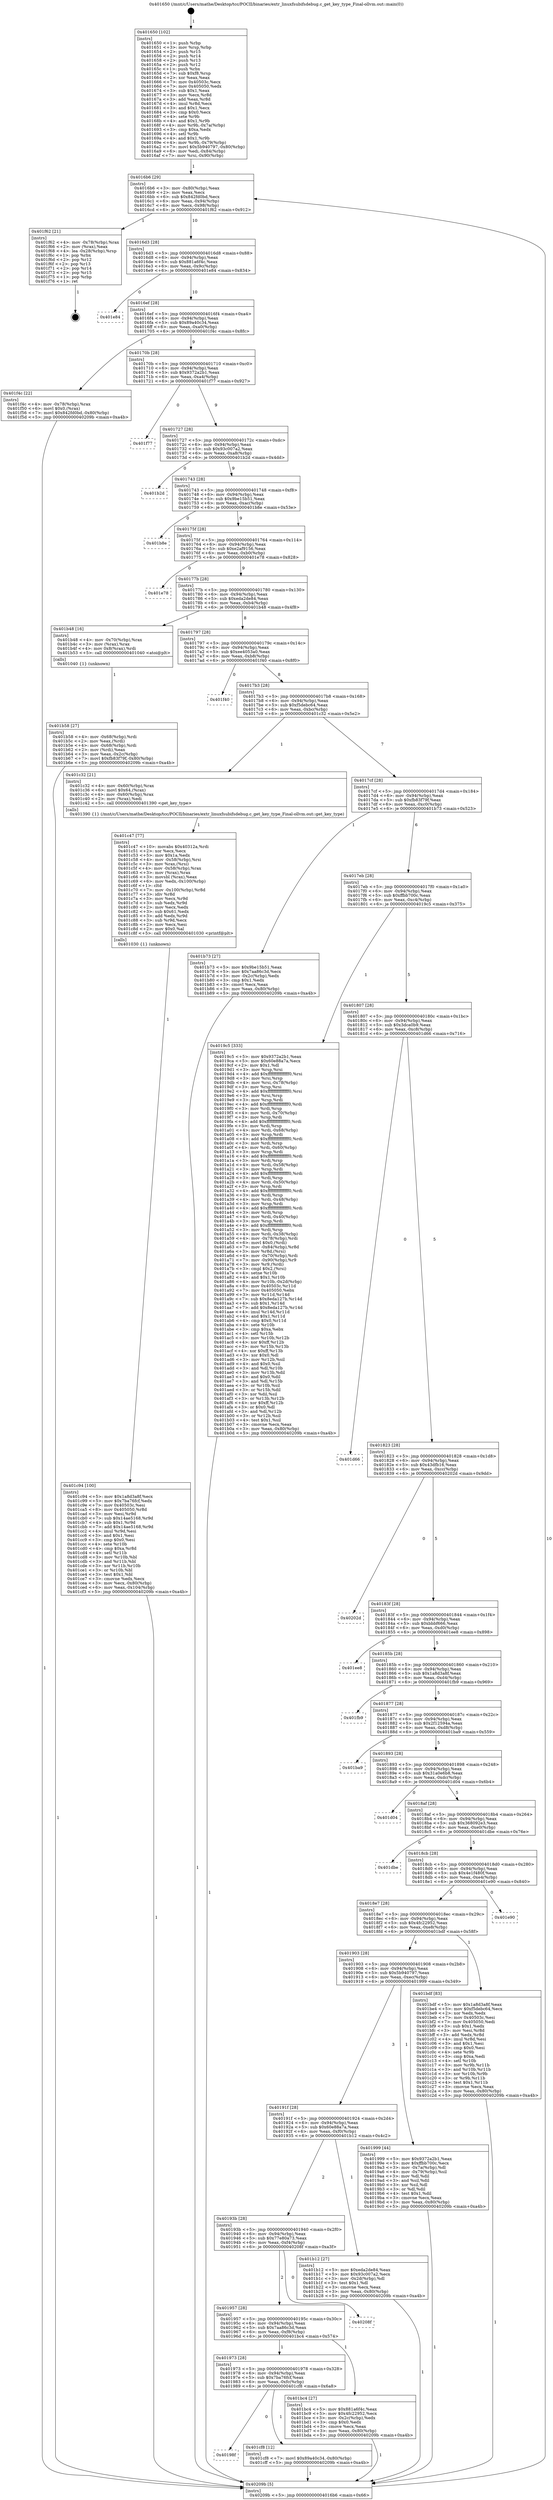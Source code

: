 digraph "0x401650" {
  label = "0x401650 (/mnt/c/Users/mathe/Desktop/tcc/POCII/binaries/extr_linuxfsubifsdebug.c_get_key_type_Final-ollvm.out::main(0))"
  labelloc = "t"
  node[shape=record]

  Entry [label="",width=0.3,height=0.3,shape=circle,fillcolor=black,style=filled]
  "0x4016b6" [label="{
     0x4016b6 [29]\l
     | [instrs]\l
     &nbsp;&nbsp;0x4016b6 \<+3\>: mov -0x80(%rbp),%eax\l
     &nbsp;&nbsp;0x4016b9 \<+2\>: mov %eax,%ecx\l
     &nbsp;&nbsp;0x4016bb \<+6\>: sub $0x842fd0bd,%ecx\l
     &nbsp;&nbsp;0x4016c1 \<+6\>: mov %eax,-0x94(%rbp)\l
     &nbsp;&nbsp;0x4016c7 \<+6\>: mov %ecx,-0x98(%rbp)\l
     &nbsp;&nbsp;0x4016cd \<+6\>: je 0000000000401f62 \<main+0x912\>\l
  }"]
  "0x401f62" [label="{
     0x401f62 [21]\l
     | [instrs]\l
     &nbsp;&nbsp;0x401f62 \<+4\>: mov -0x78(%rbp),%rax\l
     &nbsp;&nbsp;0x401f66 \<+2\>: mov (%rax),%eax\l
     &nbsp;&nbsp;0x401f68 \<+4\>: lea -0x28(%rbp),%rsp\l
     &nbsp;&nbsp;0x401f6c \<+1\>: pop %rbx\l
     &nbsp;&nbsp;0x401f6d \<+2\>: pop %r12\l
     &nbsp;&nbsp;0x401f6f \<+2\>: pop %r13\l
     &nbsp;&nbsp;0x401f71 \<+2\>: pop %r14\l
     &nbsp;&nbsp;0x401f73 \<+2\>: pop %r15\l
     &nbsp;&nbsp;0x401f75 \<+1\>: pop %rbp\l
     &nbsp;&nbsp;0x401f76 \<+1\>: ret\l
  }"]
  "0x4016d3" [label="{
     0x4016d3 [28]\l
     | [instrs]\l
     &nbsp;&nbsp;0x4016d3 \<+5\>: jmp 00000000004016d8 \<main+0x88\>\l
     &nbsp;&nbsp;0x4016d8 \<+6\>: mov -0x94(%rbp),%eax\l
     &nbsp;&nbsp;0x4016de \<+5\>: sub $0x881a6f4c,%eax\l
     &nbsp;&nbsp;0x4016e3 \<+6\>: mov %eax,-0x9c(%rbp)\l
     &nbsp;&nbsp;0x4016e9 \<+6\>: je 0000000000401e84 \<main+0x834\>\l
  }"]
  Exit [label="",width=0.3,height=0.3,shape=circle,fillcolor=black,style=filled,peripheries=2]
  "0x401e84" [label="{
     0x401e84\l
  }", style=dashed]
  "0x4016ef" [label="{
     0x4016ef [28]\l
     | [instrs]\l
     &nbsp;&nbsp;0x4016ef \<+5\>: jmp 00000000004016f4 \<main+0xa4\>\l
     &nbsp;&nbsp;0x4016f4 \<+6\>: mov -0x94(%rbp),%eax\l
     &nbsp;&nbsp;0x4016fa \<+5\>: sub $0x89a40c34,%eax\l
     &nbsp;&nbsp;0x4016ff \<+6\>: mov %eax,-0xa0(%rbp)\l
     &nbsp;&nbsp;0x401705 \<+6\>: je 0000000000401f4c \<main+0x8fc\>\l
  }"]
  "0x40198f" [label="{
     0x40198f\l
  }", style=dashed]
  "0x401f4c" [label="{
     0x401f4c [22]\l
     | [instrs]\l
     &nbsp;&nbsp;0x401f4c \<+4\>: mov -0x78(%rbp),%rax\l
     &nbsp;&nbsp;0x401f50 \<+6\>: movl $0x0,(%rax)\l
     &nbsp;&nbsp;0x401f56 \<+7\>: movl $0x842fd0bd,-0x80(%rbp)\l
     &nbsp;&nbsp;0x401f5d \<+5\>: jmp 000000000040209b \<main+0xa4b\>\l
  }"]
  "0x40170b" [label="{
     0x40170b [28]\l
     | [instrs]\l
     &nbsp;&nbsp;0x40170b \<+5\>: jmp 0000000000401710 \<main+0xc0\>\l
     &nbsp;&nbsp;0x401710 \<+6\>: mov -0x94(%rbp),%eax\l
     &nbsp;&nbsp;0x401716 \<+5\>: sub $0x9372a2b1,%eax\l
     &nbsp;&nbsp;0x40171b \<+6\>: mov %eax,-0xa4(%rbp)\l
     &nbsp;&nbsp;0x401721 \<+6\>: je 0000000000401f77 \<main+0x927\>\l
  }"]
  "0x401cf8" [label="{
     0x401cf8 [12]\l
     | [instrs]\l
     &nbsp;&nbsp;0x401cf8 \<+7\>: movl $0x89a40c34,-0x80(%rbp)\l
     &nbsp;&nbsp;0x401cff \<+5\>: jmp 000000000040209b \<main+0xa4b\>\l
  }"]
  "0x401f77" [label="{
     0x401f77\l
  }", style=dashed]
  "0x401727" [label="{
     0x401727 [28]\l
     | [instrs]\l
     &nbsp;&nbsp;0x401727 \<+5\>: jmp 000000000040172c \<main+0xdc\>\l
     &nbsp;&nbsp;0x40172c \<+6\>: mov -0x94(%rbp),%eax\l
     &nbsp;&nbsp;0x401732 \<+5\>: sub $0x93c007a2,%eax\l
     &nbsp;&nbsp;0x401737 \<+6\>: mov %eax,-0xa8(%rbp)\l
     &nbsp;&nbsp;0x40173d \<+6\>: je 0000000000401b2d \<main+0x4dd\>\l
  }"]
  "0x401c94" [label="{
     0x401c94 [100]\l
     | [instrs]\l
     &nbsp;&nbsp;0x401c94 \<+5\>: mov $0x1a8d3a8f,%ecx\l
     &nbsp;&nbsp;0x401c99 \<+5\>: mov $0x7ba76fcf,%edx\l
     &nbsp;&nbsp;0x401c9e \<+7\>: mov 0x40503c,%esi\l
     &nbsp;&nbsp;0x401ca5 \<+8\>: mov 0x405050,%r8d\l
     &nbsp;&nbsp;0x401cad \<+3\>: mov %esi,%r9d\l
     &nbsp;&nbsp;0x401cb0 \<+7\>: sub $0x14ae5168,%r9d\l
     &nbsp;&nbsp;0x401cb7 \<+4\>: sub $0x1,%r9d\l
     &nbsp;&nbsp;0x401cbb \<+7\>: add $0x14ae5168,%r9d\l
     &nbsp;&nbsp;0x401cc2 \<+4\>: imul %r9d,%esi\l
     &nbsp;&nbsp;0x401cc6 \<+3\>: and $0x1,%esi\l
     &nbsp;&nbsp;0x401cc9 \<+3\>: cmp $0x0,%esi\l
     &nbsp;&nbsp;0x401ccc \<+4\>: sete %r10b\l
     &nbsp;&nbsp;0x401cd0 \<+4\>: cmp $0xa,%r8d\l
     &nbsp;&nbsp;0x401cd4 \<+4\>: setl %r11b\l
     &nbsp;&nbsp;0x401cd8 \<+3\>: mov %r10b,%bl\l
     &nbsp;&nbsp;0x401cdb \<+3\>: and %r11b,%bl\l
     &nbsp;&nbsp;0x401cde \<+3\>: xor %r11b,%r10b\l
     &nbsp;&nbsp;0x401ce1 \<+3\>: or %r10b,%bl\l
     &nbsp;&nbsp;0x401ce4 \<+3\>: test $0x1,%bl\l
     &nbsp;&nbsp;0x401ce7 \<+3\>: cmovne %edx,%ecx\l
     &nbsp;&nbsp;0x401cea \<+3\>: mov %ecx,-0x80(%rbp)\l
     &nbsp;&nbsp;0x401ced \<+6\>: mov %eax,-0x104(%rbp)\l
     &nbsp;&nbsp;0x401cf3 \<+5\>: jmp 000000000040209b \<main+0xa4b\>\l
  }"]
  "0x401b2d" [label="{
     0x401b2d\l
  }", style=dashed]
  "0x401743" [label="{
     0x401743 [28]\l
     | [instrs]\l
     &nbsp;&nbsp;0x401743 \<+5\>: jmp 0000000000401748 \<main+0xf8\>\l
     &nbsp;&nbsp;0x401748 \<+6\>: mov -0x94(%rbp),%eax\l
     &nbsp;&nbsp;0x40174e \<+5\>: sub $0x9be15b51,%eax\l
     &nbsp;&nbsp;0x401753 \<+6\>: mov %eax,-0xac(%rbp)\l
     &nbsp;&nbsp;0x401759 \<+6\>: je 0000000000401b8e \<main+0x53e\>\l
  }"]
  "0x401c47" [label="{
     0x401c47 [77]\l
     | [instrs]\l
     &nbsp;&nbsp;0x401c47 \<+10\>: movabs $0x40312a,%rdi\l
     &nbsp;&nbsp;0x401c51 \<+2\>: xor %ecx,%ecx\l
     &nbsp;&nbsp;0x401c53 \<+5\>: mov $0x1a,%edx\l
     &nbsp;&nbsp;0x401c58 \<+4\>: mov -0x58(%rbp),%rsi\l
     &nbsp;&nbsp;0x401c5c \<+3\>: mov %rax,(%rsi)\l
     &nbsp;&nbsp;0x401c5f \<+4\>: mov -0x58(%rbp),%rax\l
     &nbsp;&nbsp;0x401c63 \<+3\>: mov (%rax),%rax\l
     &nbsp;&nbsp;0x401c66 \<+3\>: movsbl (%rax),%eax\l
     &nbsp;&nbsp;0x401c69 \<+6\>: mov %edx,-0x100(%rbp)\l
     &nbsp;&nbsp;0x401c6f \<+1\>: cltd\l
     &nbsp;&nbsp;0x401c70 \<+7\>: mov -0x100(%rbp),%r8d\l
     &nbsp;&nbsp;0x401c77 \<+3\>: idiv %r8d\l
     &nbsp;&nbsp;0x401c7a \<+3\>: mov %ecx,%r9d\l
     &nbsp;&nbsp;0x401c7d \<+3\>: sub %edx,%r9d\l
     &nbsp;&nbsp;0x401c80 \<+2\>: mov %ecx,%edx\l
     &nbsp;&nbsp;0x401c82 \<+3\>: sub $0x61,%edx\l
     &nbsp;&nbsp;0x401c85 \<+3\>: add %edx,%r9d\l
     &nbsp;&nbsp;0x401c88 \<+3\>: sub %r9d,%ecx\l
     &nbsp;&nbsp;0x401c8b \<+2\>: mov %ecx,%esi\l
     &nbsp;&nbsp;0x401c8d \<+2\>: mov $0x0,%al\l
     &nbsp;&nbsp;0x401c8f \<+5\>: call 0000000000401030 \<printf@plt\>\l
     | [calls]\l
     &nbsp;&nbsp;0x401030 \{1\} (unknown)\l
  }"]
  "0x401b8e" [label="{
     0x401b8e\l
  }", style=dashed]
  "0x40175f" [label="{
     0x40175f [28]\l
     | [instrs]\l
     &nbsp;&nbsp;0x40175f \<+5\>: jmp 0000000000401764 \<main+0x114\>\l
     &nbsp;&nbsp;0x401764 \<+6\>: mov -0x94(%rbp),%eax\l
     &nbsp;&nbsp;0x40176a \<+5\>: sub $0xe2af9156,%eax\l
     &nbsp;&nbsp;0x40176f \<+6\>: mov %eax,-0xb0(%rbp)\l
     &nbsp;&nbsp;0x401775 \<+6\>: je 0000000000401e78 \<main+0x828\>\l
  }"]
  "0x401973" [label="{
     0x401973 [28]\l
     | [instrs]\l
     &nbsp;&nbsp;0x401973 \<+5\>: jmp 0000000000401978 \<main+0x328\>\l
     &nbsp;&nbsp;0x401978 \<+6\>: mov -0x94(%rbp),%eax\l
     &nbsp;&nbsp;0x40197e \<+5\>: sub $0x7ba76fcf,%eax\l
     &nbsp;&nbsp;0x401983 \<+6\>: mov %eax,-0xfc(%rbp)\l
     &nbsp;&nbsp;0x401989 \<+6\>: je 0000000000401cf8 \<main+0x6a8\>\l
  }"]
  "0x401e78" [label="{
     0x401e78\l
  }", style=dashed]
  "0x40177b" [label="{
     0x40177b [28]\l
     | [instrs]\l
     &nbsp;&nbsp;0x40177b \<+5\>: jmp 0000000000401780 \<main+0x130\>\l
     &nbsp;&nbsp;0x401780 \<+6\>: mov -0x94(%rbp),%eax\l
     &nbsp;&nbsp;0x401786 \<+5\>: sub $0xeda2de84,%eax\l
     &nbsp;&nbsp;0x40178b \<+6\>: mov %eax,-0xb4(%rbp)\l
     &nbsp;&nbsp;0x401791 \<+6\>: je 0000000000401b48 \<main+0x4f8\>\l
  }"]
  "0x401bc4" [label="{
     0x401bc4 [27]\l
     | [instrs]\l
     &nbsp;&nbsp;0x401bc4 \<+5\>: mov $0x881a6f4c,%eax\l
     &nbsp;&nbsp;0x401bc9 \<+5\>: mov $0x4fc22952,%ecx\l
     &nbsp;&nbsp;0x401bce \<+3\>: mov -0x2c(%rbp),%edx\l
     &nbsp;&nbsp;0x401bd1 \<+3\>: cmp $0x0,%edx\l
     &nbsp;&nbsp;0x401bd4 \<+3\>: cmove %ecx,%eax\l
     &nbsp;&nbsp;0x401bd7 \<+3\>: mov %eax,-0x80(%rbp)\l
     &nbsp;&nbsp;0x401bda \<+5\>: jmp 000000000040209b \<main+0xa4b\>\l
  }"]
  "0x401b48" [label="{
     0x401b48 [16]\l
     | [instrs]\l
     &nbsp;&nbsp;0x401b48 \<+4\>: mov -0x70(%rbp),%rax\l
     &nbsp;&nbsp;0x401b4c \<+3\>: mov (%rax),%rax\l
     &nbsp;&nbsp;0x401b4f \<+4\>: mov 0x8(%rax),%rdi\l
     &nbsp;&nbsp;0x401b53 \<+5\>: call 0000000000401040 \<atoi@plt\>\l
     | [calls]\l
     &nbsp;&nbsp;0x401040 \{1\} (unknown)\l
  }"]
  "0x401797" [label="{
     0x401797 [28]\l
     | [instrs]\l
     &nbsp;&nbsp;0x401797 \<+5\>: jmp 000000000040179c \<main+0x14c\>\l
     &nbsp;&nbsp;0x40179c \<+6\>: mov -0x94(%rbp),%eax\l
     &nbsp;&nbsp;0x4017a2 \<+5\>: sub $0xee4053a0,%eax\l
     &nbsp;&nbsp;0x4017a7 \<+6\>: mov %eax,-0xb8(%rbp)\l
     &nbsp;&nbsp;0x4017ad \<+6\>: je 0000000000401f40 \<main+0x8f0\>\l
  }"]
  "0x401957" [label="{
     0x401957 [28]\l
     | [instrs]\l
     &nbsp;&nbsp;0x401957 \<+5\>: jmp 000000000040195c \<main+0x30c\>\l
     &nbsp;&nbsp;0x40195c \<+6\>: mov -0x94(%rbp),%eax\l
     &nbsp;&nbsp;0x401962 \<+5\>: sub $0x7aa86c3d,%eax\l
     &nbsp;&nbsp;0x401967 \<+6\>: mov %eax,-0xf8(%rbp)\l
     &nbsp;&nbsp;0x40196d \<+6\>: je 0000000000401bc4 \<main+0x574\>\l
  }"]
  "0x401f40" [label="{
     0x401f40\l
  }", style=dashed]
  "0x4017b3" [label="{
     0x4017b3 [28]\l
     | [instrs]\l
     &nbsp;&nbsp;0x4017b3 \<+5\>: jmp 00000000004017b8 \<main+0x168\>\l
     &nbsp;&nbsp;0x4017b8 \<+6\>: mov -0x94(%rbp),%eax\l
     &nbsp;&nbsp;0x4017be \<+5\>: sub $0xf5debc64,%eax\l
     &nbsp;&nbsp;0x4017c3 \<+6\>: mov %eax,-0xbc(%rbp)\l
     &nbsp;&nbsp;0x4017c9 \<+6\>: je 0000000000401c32 \<main+0x5e2\>\l
  }"]
  "0x40208f" [label="{
     0x40208f\l
  }", style=dashed]
  "0x401c32" [label="{
     0x401c32 [21]\l
     | [instrs]\l
     &nbsp;&nbsp;0x401c32 \<+4\>: mov -0x60(%rbp),%rax\l
     &nbsp;&nbsp;0x401c36 \<+6\>: movl $0x64,(%rax)\l
     &nbsp;&nbsp;0x401c3c \<+4\>: mov -0x60(%rbp),%rax\l
     &nbsp;&nbsp;0x401c40 \<+2\>: mov (%rax),%edi\l
     &nbsp;&nbsp;0x401c42 \<+5\>: call 0000000000401390 \<get_key_type\>\l
     | [calls]\l
     &nbsp;&nbsp;0x401390 \{1\} (/mnt/c/Users/mathe/Desktop/tcc/POCII/binaries/extr_linuxfsubifsdebug.c_get_key_type_Final-ollvm.out::get_key_type)\l
  }"]
  "0x4017cf" [label="{
     0x4017cf [28]\l
     | [instrs]\l
     &nbsp;&nbsp;0x4017cf \<+5\>: jmp 00000000004017d4 \<main+0x184\>\l
     &nbsp;&nbsp;0x4017d4 \<+6\>: mov -0x94(%rbp),%eax\l
     &nbsp;&nbsp;0x4017da \<+5\>: sub $0xfb83f79f,%eax\l
     &nbsp;&nbsp;0x4017df \<+6\>: mov %eax,-0xc0(%rbp)\l
     &nbsp;&nbsp;0x4017e5 \<+6\>: je 0000000000401b73 \<main+0x523\>\l
  }"]
  "0x401b58" [label="{
     0x401b58 [27]\l
     | [instrs]\l
     &nbsp;&nbsp;0x401b58 \<+4\>: mov -0x68(%rbp),%rdi\l
     &nbsp;&nbsp;0x401b5c \<+2\>: mov %eax,(%rdi)\l
     &nbsp;&nbsp;0x401b5e \<+4\>: mov -0x68(%rbp),%rdi\l
     &nbsp;&nbsp;0x401b62 \<+2\>: mov (%rdi),%eax\l
     &nbsp;&nbsp;0x401b64 \<+3\>: mov %eax,-0x2c(%rbp)\l
     &nbsp;&nbsp;0x401b67 \<+7\>: movl $0xfb83f79f,-0x80(%rbp)\l
     &nbsp;&nbsp;0x401b6e \<+5\>: jmp 000000000040209b \<main+0xa4b\>\l
  }"]
  "0x401b73" [label="{
     0x401b73 [27]\l
     | [instrs]\l
     &nbsp;&nbsp;0x401b73 \<+5\>: mov $0x9be15b51,%eax\l
     &nbsp;&nbsp;0x401b78 \<+5\>: mov $0x7aa86c3d,%ecx\l
     &nbsp;&nbsp;0x401b7d \<+3\>: mov -0x2c(%rbp),%edx\l
     &nbsp;&nbsp;0x401b80 \<+3\>: cmp $0x1,%edx\l
     &nbsp;&nbsp;0x401b83 \<+3\>: cmovl %ecx,%eax\l
     &nbsp;&nbsp;0x401b86 \<+3\>: mov %eax,-0x80(%rbp)\l
     &nbsp;&nbsp;0x401b89 \<+5\>: jmp 000000000040209b \<main+0xa4b\>\l
  }"]
  "0x4017eb" [label="{
     0x4017eb [28]\l
     | [instrs]\l
     &nbsp;&nbsp;0x4017eb \<+5\>: jmp 00000000004017f0 \<main+0x1a0\>\l
     &nbsp;&nbsp;0x4017f0 \<+6\>: mov -0x94(%rbp),%eax\l
     &nbsp;&nbsp;0x4017f6 \<+5\>: sub $0xffbb700c,%eax\l
     &nbsp;&nbsp;0x4017fb \<+6\>: mov %eax,-0xc4(%rbp)\l
     &nbsp;&nbsp;0x401801 \<+6\>: je 00000000004019c5 \<main+0x375\>\l
  }"]
  "0x40193b" [label="{
     0x40193b [28]\l
     | [instrs]\l
     &nbsp;&nbsp;0x40193b \<+5\>: jmp 0000000000401940 \<main+0x2f0\>\l
     &nbsp;&nbsp;0x401940 \<+6\>: mov -0x94(%rbp),%eax\l
     &nbsp;&nbsp;0x401946 \<+5\>: sub $0x77e80a73,%eax\l
     &nbsp;&nbsp;0x40194b \<+6\>: mov %eax,-0xf4(%rbp)\l
     &nbsp;&nbsp;0x401951 \<+6\>: je 000000000040208f \<main+0xa3f\>\l
  }"]
  "0x4019c5" [label="{
     0x4019c5 [333]\l
     | [instrs]\l
     &nbsp;&nbsp;0x4019c5 \<+5\>: mov $0x9372a2b1,%eax\l
     &nbsp;&nbsp;0x4019ca \<+5\>: mov $0x60e88a7a,%ecx\l
     &nbsp;&nbsp;0x4019cf \<+2\>: mov $0x1,%dl\l
     &nbsp;&nbsp;0x4019d1 \<+3\>: mov %rsp,%rsi\l
     &nbsp;&nbsp;0x4019d4 \<+4\>: add $0xfffffffffffffff0,%rsi\l
     &nbsp;&nbsp;0x4019d8 \<+3\>: mov %rsi,%rsp\l
     &nbsp;&nbsp;0x4019db \<+4\>: mov %rsi,-0x78(%rbp)\l
     &nbsp;&nbsp;0x4019df \<+3\>: mov %rsp,%rsi\l
     &nbsp;&nbsp;0x4019e2 \<+4\>: add $0xfffffffffffffff0,%rsi\l
     &nbsp;&nbsp;0x4019e6 \<+3\>: mov %rsi,%rsp\l
     &nbsp;&nbsp;0x4019e9 \<+3\>: mov %rsp,%rdi\l
     &nbsp;&nbsp;0x4019ec \<+4\>: add $0xfffffffffffffff0,%rdi\l
     &nbsp;&nbsp;0x4019f0 \<+3\>: mov %rdi,%rsp\l
     &nbsp;&nbsp;0x4019f3 \<+4\>: mov %rdi,-0x70(%rbp)\l
     &nbsp;&nbsp;0x4019f7 \<+3\>: mov %rsp,%rdi\l
     &nbsp;&nbsp;0x4019fa \<+4\>: add $0xfffffffffffffff0,%rdi\l
     &nbsp;&nbsp;0x4019fe \<+3\>: mov %rdi,%rsp\l
     &nbsp;&nbsp;0x401a01 \<+4\>: mov %rdi,-0x68(%rbp)\l
     &nbsp;&nbsp;0x401a05 \<+3\>: mov %rsp,%rdi\l
     &nbsp;&nbsp;0x401a08 \<+4\>: add $0xfffffffffffffff0,%rdi\l
     &nbsp;&nbsp;0x401a0c \<+3\>: mov %rdi,%rsp\l
     &nbsp;&nbsp;0x401a0f \<+4\>: mov %rdi,-0x60(%rbp)\l
     &nbsp;&nbsp;0x401a13 \<+3\>: mov %rsp,%rdi\l
     &nbsp;&nbsp;0x401a16 \<+4\>: add $0xfffffffffffffff0,%rdi\l
     &nbsp;&nbsp;0x401a1a \<+3\>: mov %rdi,%rsp\l
     &nbsp;&nbsp;0x401a1d \<+4\>: mov %rdi,-0x58(%rbp)\l
     &nbsp;&nbsp;0x401a21 \<+3\>: mov %rsp,%rdi\l
     &nbsp;&nbsp;0x401a24 \<+4\>: add $0xfffffffffffffff0,%rdi\l
     &nbsp;&nbsp;0x401a28 \<+3\>: mov %rdi,%rsp\l
     &nbsp;&nbsp;0x401a2b \<+4\>: mov %rdi,-0x50(%rbp)\l
     &nbsp;&nbsp;0x401a2f \<+3\>: mov %rsp,%rdi\l
     &nbsp;&nbsp;0x401a32 \<+4\>: add $0xfffffffffffffff0,%rdi\l
     &nbsp;&nbsp;0x401a36 \<+3\>: mov %rdi,%rsp\l
     &nbsp;&nbsp;0x401a39 \<+4\>: mov %rdi,-0x48(%rbp)\l
     &nbsp;&nbsp;0x401a3d \<+3\>: mov %rsp,%rdi\l
     &nbsp;&nbsp;0x401a40 \<+4\>: add $0xfffffffffffffff0,%rdi\l
     &nbsp;&nbsp;0x401a44 \<+3\>: mov %rdi,%rsp\l
     &nbsp;&nbsp;0x401a47 \<+4\>: mov %rdi,-0x40(%rbp)\l
     &nbsp;&nbsp;0x401a4b \<+3\>: mov %rsp,%rdi\l
     &nbsp;&nbsp;0x401a4e \<+4\>: add $0xfffffffffffffff0,%rdi\l
     &nbsp;&nbsp;0x401a52 \<+3\>: mov %rdi,%rsp\l
     &nbsp;&nbsp;0x401a55 \<+4\>: mov %rdi,-0x38(%rbp)\l
     &nbsp;&nbsp;0x401a59 \<+4\>: mov -0x78(%rbp),%rdi\l
     &nbsp;&nbsp;0x401a5d \<+6\>: movl $0x0,(%rdi)\l
     &nbsp;&nbsp;0x401a63 \<+7\>: mov -0x84(%rbp),%r8d\l
     &nbsp;&nbsp;0x401a6a \<+3\>: mov %r8d,(%rsi)\l
     &nbsp;&nbsp;0x401a6d \<+4\>: mov -0x70(%rbp),%rdi\l
     &nbsp;&nbsp;0x401a71 \<+7\>: mov -0x90(%rbp),%r9\l
     &nbsp;&nbsp;0x401a78 \<+3\>: mov %r9,(%rdi)\l
     &nbsp;&nbsp;0x401a7b \<+3\>: cmpl $0x2,(%rsi)\l
     &nbsp;&nbsp;0x401a7e \<+4\>: setne %r10b\l
     &nbsp;&nbsp;0x401a82 \<+4\>: and $0x1,%r10b\l
     &nbsp;&nbsp;0x401a86 \<+4\>: mov %r10b,-0x2d(%rbp)\l
     &nbsp;&nbsp;0x401a8a \<+8\>: mov 0x40503c,%r11d\l
     &nbsp;&nbsp;0x401a92 \<+7\>: mov 0x405050,%ebx\l
     &nbsp;&nbsp;0x401a99 \<+3\>: mov %r11d,%r14d\l
     &nbsp;&nbsp;0x401a9c \<+7\>: sub $0x8eda127b,%r14d\l
     &nbsp;&nbsp;0x401aa3 \<+4\>: sub $0x1,%r14d\l
     &nbsp;&nbsp;0x401aa7 \<+7\>: add $0x8eda127b,%r14d\l
     &nbsp;&nbsp;0x401aae \<+4\>: imul %r14d,%r11d\l
     &nbsp;&nbsp;0x401ab2 \<+4\>: and $0x1,%r11d\l
     &nbsp;&nbsp;0x401ab6 \<+4\>: cmp $0x0,%r11d\l
     &nbsp;&nbsp;0x401aba \<+4\>: sete %r10b\l
     &nbsp;&nbsp;0x401abe \<+3\>: cmp $0xa,%ebx\l
     &nbsp;&nbsp;0x401ac1 \<+4\>: setl %r15b\l
     &nbsp;&nbsp;0x401ac5 \<+3\>: mov %r10b,%r12b\l
     &nbsp;&nbsp;0x401ac8 \<+4\>: xor $0xff,%r12b\l
     &nbsp;&nbsp;0x401acc \<+3\>: mov %r15b,%r13b\l
     &nbsp;&nbsp;0x401acf \<+4\>: xor $0xff,%r13b\l
     &nbsp;&nbsp;0x401ad3 \<+3\>: xor $0x0,%dl\l
     &nbsp;&nbsp;0x401ad6 \<+3\>: mov %r12b,%sil\l
     &nbsp;&nbsp;0x401ad9 \<+4\>: and $0x0,%sil\l
     &nbsp;&nbsp;0x401add \<+3\>: and %dl,%r10b\l
     &nbsp;&nbsp;0x401ae0 \<+3\>: mov %r13b,%dil\l
     &nbsp;&nbsp;0x401ae3 \<+4\>: and $0x0,%dil\l
     &nbsp;&nbsp;0x401ae7 \<+3\>: and %dl,%r15b\l
     &nbsp;&nbsp;0x401aea \<+3\>: or %r10b,%sil\l
     &nbsp;&nbsp;0x401aed \<+3\>: or %r15b,%dil\l
     &nbsp;&nbsp;0x401af0 \<+3\>: xor %dil,%sil\l
     &nbsp;&nbsp;0x401af3 \<+3\>: or %r13b,%r12b\l
     &nbsp;&nbsp;0x401af6 \<+4\>: xor $0xff,%r12b\l
     &nbsp;&nbsp;0x401afa \<+3\>: or $0x0,%dl\l
     &nbsp;&nbsp;0x401afd \<+3\>: and %dl,%r12b\l
     &nbsp;&nbsp;0x401b00 \<+3\>: or %r12b,%sil\l
     &nbsp;&nbsp;0x401b03 \<+4\>: test $0x1,%sil\l
     &nbsp;&nbsp;0x401b07 \<+3\>: cmovne %ecx,%eax\l
     &nbsp;&nbsp;0x401b0a \<+3\>: mov %eax,-0x80(%rbp)\l
     &nbsp;&nbsp;0x401b0d \<+5\>: jmp 000000000040209b \<main+0xa4b\>\l
  }"]
  "0x401807" [label="{
     0x401807 [28]\l
     | [instrs]\l
     &nbsp;&nbsp;0x401807 \<+5\>: jmp 000000000040180c \<main+0x1bc\>\l
     &nbsp;&nbsp;0x40180c \<+6\>: mov -0x94(%rbp),%eax\l
     &nbsp;&nbsp;0x401812 \<+5\>: sub $0x3dca0b9,%eax\l
     &nbsp;&nbsp;0x401817 \<+6\>: mov %eax,-0xc8(%rbp)\l
     &nbsp;&nbsp;0x40181d \<+6\>: je 0000000000401d66 \<main+0x716\>\l
  }"]
  "0x401b12" [label="{
     0x401b12 [27]\l
     | [instrs]\l
     &nbsp;&nbsp;0x401b12 \<+5\>: mov $0xeda2de84,%eax\l
     &nbsp;&nbsp;0x401b17 \<+5\>: mov $0x93c007a2,%ecx\l
     &nbsp;&nbsp;0x401b1c \<+3\>: mov -0x2d(%rbp),%dl\l
     &nbsp;&nbsp;0x401b1f \<+3\>: test $0x1,%dl\l
     &nbsp;&nbsp;0x401b22 \<+3\>: cmovne %ecx,%eax\l
     &nbsp;&nbsp;0x401b25 \<+3\>: mov %eax,-0x80(%rbp)\l
     &nbsp;&nbsp;0x401b28 \<+5\>: jmp 000000000040209b \<main+0xa4b\>\l
  }"]
  "0x401d66" [label="{
     0x401d66\l
  }", style=dashed]
  "0x401823" [label="{
     0x401823 [28]\l
     | [instrs]\l
     &nbsp;&nbsp;0x401823 \<+5\>: jmp 0000000000401828 \<main+0x1d8\>\l
     &nbsp;&nbsp;0x401828 \<+6\>: mov -0x94(%rbp),%eax\l
     &nbsp;&nbsp;0x40182e \<+5\>: sub $0x43dfb16,%eax\l
     &nbsp;&nbsp;0x401833 \<+6\>: mov %eax,-0xcc(%rbp)\l
     &nbsp;&nbsp;0x401839 \<+6\>: je 000000000040202d \<main+0x9dd\>\l
  }"]
  "0x401650" [label="{
     0x401650 [102]\l
     | [instrs]\l
     &nbsp;&nbsp;0x401650 \<+1\>: push %rbp\l
     &nbsp;&nbsp;0x401651 \<+3\>: mov %rsp,%rbp\l
     &nbsp;&nbsp;0x401654 \<+2\>: push %r15\l
     &nbsp;&nbsp;0x401656 \<+2\>: push %r14\l
     &nbsp;&nbsp;0x401658 \<+2\>: push %r13\l
     &nbsp;&nbsp;0x40165a \<+2\>: push %r12\l
     &nbsp;&nbsp;0x40165c \<+1\>: push %rbx\l
     &nbsp;&nbsp;0x40165d \<+7\>: sub $0xf8,%rsp\l
     &nbsp;&nbsp;0x401664 \<+2\>: xor %eax,%eax\l
     &nbsp;&nbsp;0x401666 \<+7\>: mov 0x40503c,%ecx\l
     &nbsp;&nbsp;0x40166d \<+7\>: mov 0x405050,%edx\l
     &nbsp;&nbsp;0x401674 \<+3\>: sub $0x1,%eax\l
     &nbsp;&nbsp;0x401677 \<+3\>: mov %ecx,%r8d\l
     &nbsp;&nbsp;0x40167a \<+3\>: add %eax,%r8d\l
     &nbsp;&nbsp;0x40167d \<+4\>: imul %r8d,%ecx\l
     &nbsp;&nbsp;0x401681 \<+3\>: and $0x1,%ecx\l
     &nbsp;&nbsp;0x401684 \<+3\>: cmp $0x0,%ecx\l
     &nbsp;&nbsp;0x401687 \<+4\>: sete %r9b\l
     &nbsp;&nbsp;0x40168b \<+4\>: and $0x1,%r9b\l
     &nbsp;&nbsp;0x40168f \<+4\>: mov %r9b,-0x7a(%rbp)\l
     &nbsp;&nbsp;0x401693 \<+3\>: cmp $0xa,%edx\l
     &nbsp;&nbsp;0x401696 \<+4\>: setl %r9b\l
     &nbsp;&nbsp;0x40169a \<+4\>: and $0x1,%r9b\l
     &nbsp;&nbsp;0x40169e \<+4\>: mov %r9b,-0x79(%rbp)\l
     &nbsp;&nbsp;0x4016a2 \<+7\>: movl $0x5b940797,-0x80(%rbp)\l
     &nbsp;&nbsp;0x4016a9 \<+6\>: mov %edi,-0x84(%rbp)\l
     &nbsp;&nbsp;0x4016af \<+7\>: mov %rsi,-0x90(%rbp)\l
  }"]
  "0x40202d" [label="{
     0x40202d\l
  }", style=dashed]
  "0x40183f" [label="{
     0x40183f [28]\l
     | [instrs]\l
     &nbsp;&nbsp;0x40183f \<+5\>: jmp 0000000000401844 \<main+0x1f4\>\l
     &nbsp;&nbsp;0x401844 \<+6\>: mov -0x94(%rbp),%eax\l
     &nbsp;&nbsp;0x40184a \<+5\>: sub $0xbbbf666,%eax\l
     &nbsp;&nbsp;0x40184f \<+6\>: mov %eax,-0xd0(%rbp)\l
     &nbsp;&nbsp;0x401855 \<+6\>: je 0000000000401ee8 \<main+0x898\>\l
  }"]
  "0x40209b" [label="{
     0x40209b [5]\l
     | [instrs]\l
     &nbsp;&nbsp;0x40209b \<+5\>: jmp 00000000004016b6 \<main+0x66\>\l
  }"]
  "0x401ee8" [label="{
     0x401ee8\l
  }", style=dashed]
  "0x40185b" [label="{
     0x40185b [28]\l
     | [instrs]\l
     &nbsp;&nbsp;0x40185b \<+5\>: jmp 0000000000401860 \<main+0x210\>\l
     &nbsp;&nbsp;0x401860 \<+6\>: mov -0x94(%rbp),%eax\l
     &nbsp;&nbsp;0x401866 \<+5\>: sub $0x1a8d3a8f,%eax\l
     &nbsp;&nbsp;0x40186b \<+6\>: mov %eax,-0xd4(%rbp)\l
     &nbsp;&nbsp;0x401871 \<+6\>: je 0000000000401fb9 \<main+0x969\>\l
  }"]
  "0x40191f" [label="{
     0x40191f [28]\l
     | [instrs]\l
     &nbsp;&nbsp;0x40191f \<+5\>: jmp 0000000000401924 \<main+0x2d4\>\l
     &nbsp;&nbsp;0x401924 \<+6\>: mov -0x94(%rbp),%eax\l
     &nbsp;&nbsp;0x40192a \<+5\>: sub $0x60e88a7a,%eax\l
     &nbsp;&nbsp;0x40192f \<+6\>: mov %eax,-0xf0(%rbp)\l
     &nbsp;&nbsp;0x401935 \<+6\>: je 0000000000401b12 \<main+0x4c2\>\l
  }"]
  "0x401fb9" [label="{
     0x401fb9\l
  }", style=dashed]
  "0x401877" [label="{
     0x401877 [28]\l
     | [instrs]\l
     &nbsp;&nbsp;0x401877 \<+5\>: jmp 000000000040187c \<main+0x22c\>\l
     &nbsp;&nbsp;0x40187c \<+6\>: mov -0x94(%rbp),%eax\l
     &nbsp;&nbsp;0x401882 \<+5\>: sub $0x2f12594a,%eax\l
     &nbsp;&nbsp;0x401887 \<+6\>: mov %eax,-0xd8(%rbp)\l
     &nbsp;&nbsp;0x40188d \<+6\>: je 0000000000401ba9 \<main+0x559\>\l
  }"]
  "0x401999" [label="{
     0x401999 [44]\l
     | [instrs]\l
     &nbsp;&nbsp;0x401999 \<+5\>: mov $0x9372a2b1,%eax\l
     &nbsp;&nbsp;0x40199e \<+5\>: mov $0xffbb700c,%ecx\l
     &nbsp;&nbsp;0x4019a3 \<+3\>: mov -0x7a(%rbp),%dl\l
     &nbsp;&nbsp;0x4019a6 \<+4\>: mov -0x79(%rbp),%sil\l
     &nbsp;&nbsp;0x4019aa \<+3\>: mov %dl,%dil\l
     &nbsp;&nbsp;0x4019ad \<+3\>: and %sil,%dil\l
     &nbsp;&nbsp;0x4019b0 \<+3\>: xor %sil,%dl\l
     &nbsp;&nbsp;0x4019b3 \<+3\>: or %dl,%dil\l
     &nbsp;&nbsp;0x4019b6 \<+4\>: test $0x1,%dil\l
     &nbsp;&nbsp;0x4019ba \<+3\>: cmovne %ecx,%eax\l
     &nbsp;&nbsp;0x4019bd \<+3\>: mov %eax,-0x80(%rbp)\l
     &nbsp;&nbsp;0x4019c0 \<+5\>: jmp 000000000040209b \<main+0xa4b\>\l
  }"]
  "0x401ba9" [label="{
     0x401ba9\l
  }", style=dashed]
  "0x401893" [label="{
     0x401893 [28]\l
     | [instrs]\l
     &nbsp;&nbsp;0x401893 \<+5\>: jmp 0000000000401898 \<main+0x248\>\l
     &nbsp;&nbsp;0x401898 \<+6\>: mov -0x94(%rbp),%eax\l
     &nbsp;&nbsp;0x40189e \<+5\>: sub $0x31a0e6b8,%eax\l
     &nbsp;&nbsp;0x4018a3 \<+6\>: mov %eax,-0xdc(%rbp)\l
     &nbsp;&nbsp;0x4018a9 \<+6\>: je 0000000000401d04 \<main+0x6b4\>\l
  }"]
  "0x401903" [label="{
     0x401903 [28]\l
     | [instrs]\l
     &nbsp;&nbsp;0x401903 \<+5\>: jmp 0000000000401908 \<main+0x2b8\>\l
     &nbsp;&nbsp;0x401908 \<+6\>: mov -0x94(%rbp),%eax\l
     &nbsp;&nbsp;0x40190e \<+5\>: sub $0x5b940797,%eax\l
     &nbsp;&nbsp;0x401913 \<+6\>: mov %eax,-0xec(%rbp)\l
     &nbsp;&nbsp;0x401919 \<+6\>: je 0000000000401999 \<main+0x349\>\l
  }"]
  "0x401d04" [label="{
     0x401d04\l
  }", style=dashed]
  "0x4018af" [label="{
     0x4018af [28]\l
     | [instrs]\l
     &nbsp;&nbsp;0x4018af \<+5\>: jmp 00000000004018b4 \<main+0x264\>\l
     &nbsp;&nbsp;0x4018b4 \<+6\>: mov -0x94(%rbp),%eax\l
     &nbsp;&nbsp;0x4018ba \<+5\>: sub $0x368092e3,%eax\l
     &nbsp;&nbsp;0x4018bf \<+6\>: mov %eax,-0xe0(%rbp)\l
     &nbsp;&nbsp;0x4018c5 \<+6\>: je 0000000000401dbe \<main+0x76e\>\l
  }"]
  "0x401bdf" [label="{
     0x401bdf [83]\l
     | [instrs]\l
     &nbsp;&nbsp;0x401bdf \<+5\>: mov $0x1a8d3a8f,%eax\l
     &nbsp;&nbsp;0x401be4 \<+5\>: mov $0xf5debc64,%ecx\l
     &nbsp;&nbsp;0x401be9 \<+2\>: xor %edx,%edx\l
     &nbsp;&nbsp;0x401beb \<+7\>: mov 0x40503c,%esi\l
     &nbsp;&nbsp;0x401bf2 \<+7\>: mov 0x405050,%edi\l
     &nbsp;&nbsp;0x401bf9 \<+3\>: sub $0x1,%edx\l
     &nbsp;&nbsp;0x401bfc \<+3\>: mov %esi,%r8d\l
     &nbsp;&nbsp;0x401bff \<+3\>: add %edx,%r8d\l
     &nbsp;&nbsp;0x401c02 \<+4\>: imul %r8d,%esi\l
     &nbsp;&nbsp;0x401c06 \<+3\>: and $0x1,%esi\l
     &nbsp;&nbsp;0x401c09 \<+3\>: cmp $0x0,%esi\l
     &nbsp;&nbsp;0x401c0c \<+4\>: sete %r9b\l
     &nbsp;&nbsp;0x401c10 \<+3\>: cmp $0xa,%edi\l
     &nbsp;&nbsp;0x401c13 \<+4\>: setl %r10b\l
     &nbsp;&nbsp;0x401c17 \<+3\>: mov %r9b,%r11b\l
     &nbsp;&nbsp;0x401c1a \<+3\>: and %r10b,%r11b\l
     &nbsp;&nbsp;0x401c1d \<+3\>: xor %r10b,%r9b\l
     &nbsp;&nbsp;0x401c20 \<+3\>: or %r9b,%r11b\l
     &nbsp;&nbsp;0x401c23 \<+4\>: test $0x1,%r11b\l
     &nbsp;&nbsp;0x401c27 \<+3\>: cmovne %ecx,%eax\l
     &nbsp;&nbsp;0x401c2a \<+3\>: mov %eax,-0x80(%rbp)\l
     &nbsp;&nbsp;0x401c2d \<+5\>: jmp 000000000040209b \<main+0xa4b\>\l
  }"]
  "0x401dbe" [label="{
     0x401dbe\l
  }", style=dashed]
  "0x4018cb" [label="{
     0x4018cb [28]\l
     | [instrs]\l
     &nbsp;&nbsp;0x4018cb \<+5\>: jmp 00000000004018d0 \<main+0x280\>\l
     &nbsp;&nbsp;0x4018d0 \<+6\>: mov -0x94(%rbp),%eax\l
     &nbsp;&nbsp;0x4018d6 \<+5\>: sub $0x4e1f480f,%eax\l
     &nbsp;&nbsp;0x4018db \<+6\>: mov %eax,-0xe4(%rbp)\l
     &nbsp;&nbsp;0x4018e1 \<+6\>: je 0000000000401e90 \<main+0x840\>\l
  }"]
  "0x4018e7" [label="{
     0x4018e7 [28]\l
     | [instrs]\l
     &nbsp;&nbsp;0x4018e7 \<+5\>: jmp 00000000004018ec \<main+0x29c\>\l
     &nbsp;&nbsp;0x4018ec \<+6\>: mov -0x94(%rbp),%eax\l
     &nbsp;&nbsp;0x4018f2 \<+5\>: sub $0x4fc22952,%eax\l
     &nbsp;&nbsp;0x4018f7 \<+6\>: mov %eax,-0xe8(%rbp)\l
     &nbsp;&nbsp;0x4018fd \<+6\>: je 0000000000401bdf \<main+0x58f\>\l
  }"]
  "0x401e90" [label="{
     0x401e90\l
  }", style=dashed]
  Entry -> "0x401650" [label=" 1"]
  "0x4016b6" -> "0x401f62" [label=" 1"]
  "0x4016b6" -> "0x4016d3" [label=" 10"]
  "0x401f62" -> Exit [label=" 1"]
  "0x4016d3" -> "0x401e84" [label=" 0"]
  "0x4016d3" -> "0x4016ef" [label=" 10"]
  "0x401f4c" -> "0x40209b" [label=" 1"]
  "0x4016ef" -> "0x401f4c" [label=" 1"]
  "0x4016ef" -> "0x40170b" [label=" 9"]
  "0x401cf8" -> "0x40209b" [label=" 1"]
  "0x40170b" -> "0x401f77" [label=" 0"]
  "0x40170b" -> "0x401727" [label=" 9"]
  "0x401973" -> "0x40198f" [label=" 0"]
  "0x401727" -> "0x401b2d" [label=" 0"]
  "0x401727" -> "0x401743" [label=" 9"]
  "0x401973" -> "0x401cf8" [label=" 1"]
  "0x401743" -> "0x401b8e" [label=" 0"]
  "0x401743" -> "0x40175f" [label=" 9"]
  "0x401c94" -> "0x40209b" [label=" 1"]
  "0x40175f" -> "0x401e78" [label=" 0"]
  "0x40175f" -> "0x40177b" [label=" 9"]
  "0x401c47" -> "0x401c94" [label=" 1"]
  "0x40177b" -> "0x401b48" [label=" 1"]
  "0x40177b" -> "0x401797" [label=" 8"]
  "0x401c32" -> "0x401c47" [label=" 1"]
  "0x401797" -> "0x401f40" [label=" 0"]
  "0x401797" -> "0x4017b3" [label=" 8"]
  "0x401bc4" -> "0x40209b" [label=" 1"]
  "0x4017b3" -> "0x401c32" [label=" 1"]
  "0x4017b3" -> "0x4017cf" [label=" 7"]
  "0x401957" -> "0x401973" [label=" 1"]
  "0x4017cf" -> "0x401b73" [label=" 1"]
  "0x4017cf" -> "0x4017eb" [label=" 6"]
  "0x401bdf" -> "0x40209b" [label=" 1"]
  "0x4017eb" -> "0x4019c5" [label=" 1"]
  "0x4017eb" -> "0x401807" [label=" 5"]
  "0x40193b" -> "0x401957" [label=" 2"]
  "0x401807" -> "0x401d66" [label=" 0"]
  "0x401807" -> "0x401823" [label=" 5"]
  "0x40193b" -> "0x40208f" [label=" 0"]
  "0x401823" -> "0x40202d" [label=" 0"]
  "0x401823" -> "0x40183f" [label=" 5"]
  "0x401b58" -> "0x40209b" [label=" 1"]
  "0x40183f" -> "0x401ee8" [label=" 0"]
  "0x40183f" -> "0x40185b" [label=" 5"]
  "0x401b48" -> "0x401b58" [label=" 1"]
  "0x40185b" -> "0x401fb9" [label=" 0"]
  "0x40185b" -> "0x401877" [label=" 5"]
  "0x401b12" -> "0x40209b" [label=" 1"]
  "0x401877" -> "0x401ba9" [label=" 0"]
  "0x401877" -> "0x401893" [label=" 5"]
  "0x40191f" -> "0x40193b" [label=" 2"]
  "0x401893" -> "0x401d04" [label=" 0"]
  "0x401893" -> "0x4018af" [label=" 5"]
  "0x401957" -> "0x401bc4" [label=" 1"]
  "0x4018af" -> "0x401dbe" [label=" 0"]
  "0x4018af" -> "0x4018cb" [label=" 5"]
  "0x4019c5" -> "0x40209b" [label=" 1"]
  "0x4018cb" -> "0x401e90" [label=" 0"]
  "0x4018cb" -> "0x4018e7" [label=" 5"]
  "0x401b73" -> "0x40209b" [label=" 1"]
  "0x4018e7" -> "0x401bdf" [label=" 1"]
  "0x4018e7" -> "0x401903" [label=" 4"]
  "0x40191f" -> "0x401b12" [label=" 1"]
  "0x401903" -> "0x401999" [label=" 1"]
  "0x401903" -> "0x40191f" [label=" 3"]
  "0x401999" -> "0x40209b" [label=" 1"]
  "0x401650" -> "0x4016b6" [label=" 1"]
  "0x40209b" -> "0x4016b6" [label=" 10"]
}
